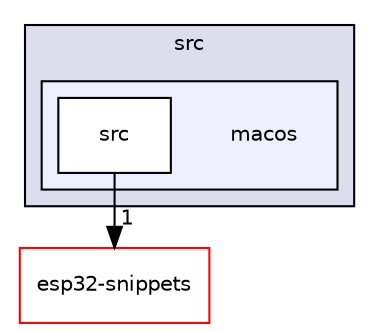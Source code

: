 digraph "components/curl/src/macos" {
  compound=true
  node [ fontsize="10", fontname="Helvetica"];
  edge [ labelfontsize="10", labelfontname="Helvetica"];
  subgraph clusterdir_de8890eb3c13f5eefbce6670d44ad2e7 {
    graph [ bgcolor="#ddddee", pencolor="black", label="src" fontname="Helvetica", fontsize="10", URL="dir_de8890eb3c13f5eefbce6670d44ad2e7.html"]
  subgraph clusterdir_69139093406dd4f690539135f329747a {
    graph [ bgcolor="#eeeeff", pencolor="black", label="" URL="dir_69139093406dd4f690539135f329747a.html"];
    dir_69139093406dd4f690539135f329747a [shape=plaintext label="macos"];
    dir_2c7f24acee968fe234b4ad253f63522b [shape=box label="src" color="black" fillcolor="white" style="filled" URL="dir_2c7f24acee968fe234b4ad253f63522b.html"];
  }
  }
  dir_2b66d65f09a100230911d819a169d69c [shape=box label="esp32-snippets" fillcolor="white" style="filled" color="red" URL="dir_2b66d65f09a100230911d819a169d69c.html"];
  dir_2c7f24acee968fe234b4ad253f63522b->dir_2b66d65f09a100230911d819a169d69c [headlabel="1", labeldistance=1.5 headhref="dir_000031_000017.html"];
}
